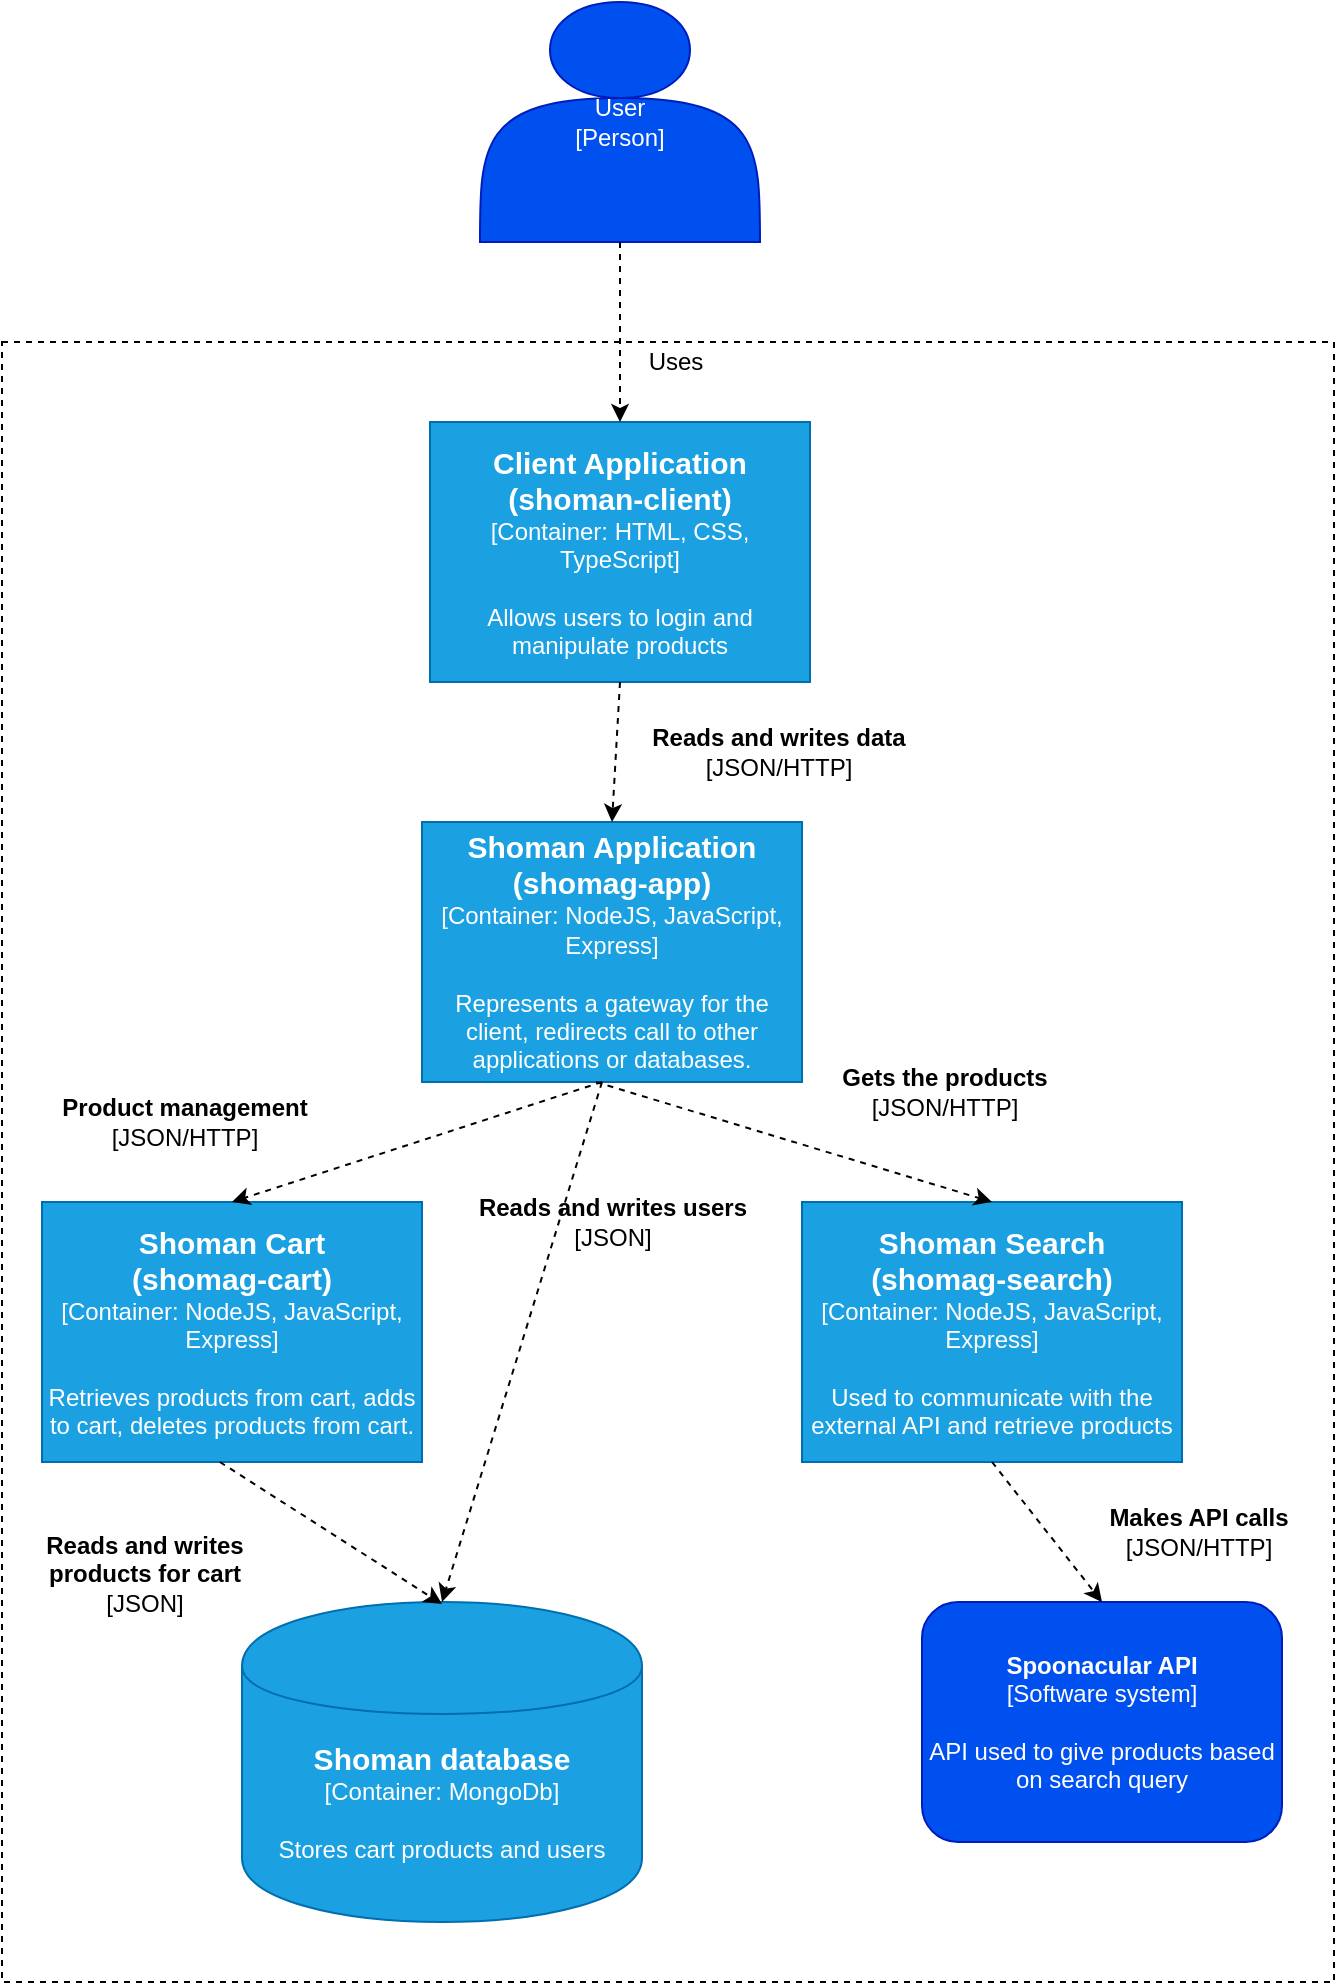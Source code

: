 <mxfile version="13.3.1" type="device"><diagram id="sPYFsu2RDBGnmN0LXuMp" name="Page-1"><mxGraphModel dx="1422" dy="794" grid="1" gridSize="10" guides="1" tooltips="1" connect="1" arrows="1" fold="1" page="1" pageScale="1" pageWidth="827" pageHeight="1169" math="0" shadow="0"><root><mxCell id="0"/><mxCell id="1" parent="0"/><mxCell id="fRSG0vrJjFfy7NpxF_WD-1" value="User&lt;br&gt;[Person]&lt;br&gt;" style="shape=actor;whiteSpace=wrap;html=1;fillColor=#0050ef;strokeColor=#001DBC;fontColor=#ffffff;" vertex="1" parent="1"><mxGeometry x="369" y="40" width="140" height="120" as="geometry"/></mxCell><mxCell id="fRSG0vrJjFfy7NpxF_WD-5" value="" style="rounded=0;whiteSpace=wrap;html=1;fillColor=none;dashed=1;" vertex="1" parent="1"><mxGeometry x="130" y="210" width="666" height="820" as="geometry"/></mxCell><mxCell id="fRSG0vrJjFfy7NpxF_WD-7" value="&lt;b&gt;&lt;font style=&quot;font-size: 15px&quot;&gt;Client Application (shoman-client)&lt;/font&gt;&lt;/b&gt;&lt;br&gt;[Container: HTML, CSS, TypeScript]&lt;br&gt;&lt;br&gt;Allows users to login and manipulate products" style="rounded=0;whiteSpace=wrap;html=1;fillColor=#1ba1e2;strokeColor=#006EAF;fontColor=#ffffff;" vertex="1" parent="1"><mxGeometry x="344" y="250" width="190" height="130" as="geometry"/></mxCell><mxCell id="fRSG0vrJjFfy7NpxF_WD-8" value="" style="endArrow=classic;html=1;entryX=0.5;entryY=0;entryDx=0;entryDy=0;dashed=1;" edge="1" parent="1" source="fRSG0vrJjFfy7NpxF_WD-1" target="fRSG0vrJjFfy7NpxF_WD-7"><mxGeometry width="50" height="50" relative="1" as="geometry"><mxPoint x="380" y="380" as="sourcePoint"/><mxPoint x="430" y="330" as="targetPoint"/></mxGeometry></mxCell><mxCell id="fRSG0vrJjFfy7NpxF_WD-9" value="&lt;span style=&quot;font-size: 15px&quot;&gt;&lt;b&gt;Shoman Application&lt;br&gt;(shomag-app)&lt;/b&gt;&lt;/span&gt;&lt;br&gt;[Container: NodeJS, JavaScript, Express]&lt;br&gt;&lt;br&gt;Represents a gateway for the client, redirects call to other applications or databases." style="rounded=0;whiteSpace=wrap;html=1;fillColor=#1ba1e2;strokeColor=#006EAF;fontColor=#ffffff;" vertex="1" parent="1"><mxGeometry x="340" y="450" width="190" height="130" as="geometry"/></mxCell><mxCell id="fRSG0vrJjFfy7NpxF_WD-10" value="Uses&lt;br&gt;" style="text;html=1;strokeColor=none;fillColor=none;align=center;verticalAlign=middle;whiteSpace=wrap;rounded=0;" vertex="1" parent="1"><mxGeometry x="447" y="210" width="40" height="20" as="geometry"/></mxCell><mxCell id="fRSG0vrJjFfy7NpxF_WD-11" value="&lt;span style=&quot;font-size: 15px&quot;&gt;&lt;b&gt;Shoman Search&lt;br&gt;(shomag-search)&lt;/b&gt;&lt;/span&gt;&lt;br&gt;[Container: NodeJS, JavaScript, Express]&lt;br&gt;&lt;br&gt;Used to communicate with the external API and retrieve products" style="rounded=0;whiteSpace=wrap;html=1;fillColor=#1ba1e2;strokeColor=#006EAF;fontColor=#ffffff;" vertex="1" parent="1"><mxGeometry x="530" y="640" width="190" height="130" as="geometry"/></mxCell><mxCell id="fRSG0vrJjFfy7NpxF_WD-12" value="" style="endArrow=classic;html=1;entryX=0.5;entryY=0;entryDx=0;entryDy=0;dashed=1;exitX=0.5;exitY=1;exitDx=0;exitDy=0;" edge="1" parent="1" source="fRSG0vrJjFfy7NpxF_WD-7" target="fRSG0vrJjFfy7NpxF_WD-9"><mxGeometry width="50" height="50" relative="1" as="geometry"><mxPoint x="451.4" y="170" as="sourcePoint"/><mxPoint x="455" y="260" as="targetPoint"/></mxGeometry></mxCell><mxCell id="fRSG0vrJjFfy7NpxF_WD-13" value="&lt;b&gt;Reads and writes data&lt;/b&gt;&lt;br&gt;[JSON/HTTP]" style="text;html=1;strokeColor=none;fillColor=none;align=center;verticalAlign=middle;whiteSpace=wrap;rounded=0;" vertex="1" parent="1"><mxGeometry x="447" y="390" width="143" height="50" as="geometry"/></mxCell><mxCell id="fRSG0vrJjFfy7NpxF_WD-18" value="" style="endArrow=classic;html=1;entryX=0.5;entryY=0;entryDx=0;entryDy=0;dashed=1;exitX=0.458;exitY=1;exitDx=0;exitDy=0;exitPerimeter=0;" edge="1" parent="1" source="fRSG0vrJjFfy7NpxF_WD-9" target="fRSG0vrJjFfy7NpxF_WD-11"><mxGeometry width="50" height="50" relative="1" as="geometry"><mxPoint x="439" y="585" as="sourcePoint"/><mxPoint x="435" y="655" as="targetPoint"/></mxGeometry></mxCell><mxCell id="fRSG0vrJjFfy7NpxF_WD-19" value="&lt;b&gt;Gets the products&lt;/b&gt;&lt;br&gt;[JSON/HTTP]" style="text;html=1;strokeColor=none;fillColor=none;align=center;verticalAlign=middle;whiteSpace=wrap;rounded=0;" vertex="1" parent="1"><mxGeometry x="530" y="560" width="143" height="50" as="geometry"/></mxCell><mxCell id="fRSG0vrJjFfy7NpxF_WD-20" value="&lt;b&gt;Spoonacular API&lt;/b&gt;&lt;br&gt;[Software system]&lt;br&gt;&lt;br&gt;API used to give products based on search query" style="rounded=1;whiteSpace=wrap;html=1;fillColor=#0050ef;strokeColor=#001DBC;fontColor=#ffffff;" vertex="1" parent="1"><mxGeometry x="590" y="840" width="180" height="120" as="geometry"/></mxCell><mxCell id="fRSG0vrJjFfy7NpxF_WD-21" value="" style="endArrow=classic;html=1;entryX=0.5;entryY=0;entryDx=0;entryDy=0;dashed=1;exitX=0.5;exitY=1;exitDx=0;exitDy=0;" edge="1" parent="1" source="fRSG0vrJjFfy7NpxF_WD-11" target="fRSG0vrJjFfy7NpxF_WD-20"><mxGeometry width="50" height="50" relative="1" as="geometry"><mxPoint x="220.0" y="740" as="sourcePoint"/><mxPoint x="417.98" y="800" as="targetPoint"/></mxGeometry></mxCell><mxCell id="fRSG0vrJjFfy7NpxF_WD-22" value="&lt;b&gt;Makes API calls&lt;/b&gt;&lt;br&gt;[JSON/HTTP]" style="text;html=1;strokeColor=none;fillColor=none;align=center;verticalAlign=middle;whiteSpace=wrap;rounded=0;" vertex="1" parent="1"><mxGeometry x="657" y="780" width="143" height="50" as="geometry"/></mxCell><mxCell id="fRSG0vrJjFfy7NpxF_WD-23" value="&lt;span style=&quot;font-size: 15px&quot;&gt;&lt;b&gt;Shoman Cart&lt;br&gt;(shomag-cart)&lt;/b&gt;&lt;/span&gt;&lt;br&gt;[Container: NodeJS, JavaScript, Express]&lt;br&gt;&lt;br&gt;Retrieves products from cart, adds to cart, deletes products from cart." style="rounded=0;whiteSpace=wrap;html=1;fillColor=#1ba1e2;strokeColor=#006EAF;fontColor=#ffffff;" vertex="1" parent="1"><mxGeometry x="150" y="640" width="190" height="130" as="geometry"/></mxCell><mxCell id="fRSG0vrJjFfy7NpxF_WD-24" value="" style="endArrow=classic;html=1;entryX=0.5;entryY=0;entryDx=0;entryDy=0;dashed=1;" edge="1" parent="1" target="fRSG0vrJjFfy7NpxF_WD-23"><mxGeometry width="50" height="50" relative="1" as="geometry"><mxPoint x="430" y="580" as="sourcePoint"/><mxPoint x="482" y="700" as="targetPoint"/></mxGeometry></mxCell><mxCell id="fRSG0vrJjFfy7NpxF_WD-25" value="&lt;b&gt;Product management&lt;/b&gt;&lt;br&gt;[JSON/HTTP]" style="text;html=1;strokeColor=none;fillColor=none;align=center;verticalAlign=middle;whiteSpace=wrap;rounded=0;" vertex="1" parent="1"><mxGeometry x="150" y="575" width="143" height="50" as="geometry"/></mxCell><mxCell id="fRSG0vrJjFfy7NpxF_WD-26" value="&lt;font&gt;&lt;b style=&quot;font-size: 15px&quot;&gt;S&lt;font style=&quot;font-size: 15px&quot;&gt;homan database&lt;/font&gt;&lt;/b&gt;&lt;br&gt;&lt;font style=&quot;font-size: 12px&quot;&gt;[Container: MongoDb]&lt;br&gt;&lt;/font&gt;&lt;br&gt;Stores cart products and users&lt;br&gt;&lt;/font&gt;" style="shape=cylinder;whiteSpace=wrap;html=1;boundedLbl=1;backgroundOutline=1;fillColor=#1ba1e2;strokeColor=#006EAF;fontColor=#ffffff;" vertex="1" parent="1"><mxGeometry x="250" y="840" width="200" height="160" as="geometry"/></mxCell><mxCell id="fRSG0vrJjFfy7NpxF_WD-27" value="" style="endArrow=classic;html=1;entryX=0.5;entryY=0;entryDx=0;entryDy=0;dashed=1;exitX=0.468;exitY=0.992;exitDx=0;exitDy=0;exitPerimeter=0;" edge="1" parent="1"><mxGeometry width="50" height="50" relative="1" as="geometry"><mxPoint x="238.92" y="770" as="sourcePoint"/><mxPoint x="350" y="841.04" as="targetPoint"/></mxGeometry></mxCell><mxCell id="fRSG0vrJjFfy7NpxF_WD-28" value="&lt;b&gt;Reads and writes products for cart&lt;/b&gt;&lt;br&gt;[JSON]" style="text;html=1;strokeColor=none;fillColor=none;align=center;verticalAlign=middle;whiteSpace=wrap;rounded=0;" vertex="1" parent="1"><mxGeometry x="130" y="801.04" width="143" height="50" as="geometry"/></mxCell><mxCell id="fRSG0vrJjFfy7NpxF_WD-29" value="" style="endArrow=classic;html=1;entryX=0.5;entryY=0;entryDx=0;entryDy=0;dashed=1;" edge="1" parent="1" target="fRSG0vrJjFfy7NpxF_WD-26"><mxGeometry width="50" height="50" relative="1" as="geometry"><mxPoint x="430" y="580" as="sourcePoint"/><mxPoint x="541.08" y="656.04" as="targetPoint"/></mxGeometry></mxCell><mxCell id="fRSG0vrJjFfy7NpxF_WD-30" value="&lt;b&gt;Reads and writes users&lt;/b&gt;&lt;br&gt;[JSON]" style="text;html=1;strokeColor=none;fillColor=none;align=center;verticalAlign=middle;whiteSpace=wrap;rounded=0;" vertex="1" parent="1"><mxGeometry x="363.5" y="625" width="143" height="50" as="geometry"/></mxCell></root></mxGraphModel></diagram></mxfile>